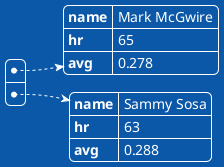 {
  "sha1": "21nsn8rfg4p4k3k1gsmz3h5uscn8hft",
  "insertion": {
    "when": "2024-05-30T20:48:19.874Z",
    "url": "https://github.com/plantuml/plantuml/issues/1250",
    "user": "plantuml@gmail.com"
  }
}
@startyaml
!theme amiga
<style>
</style>
  -
    name: Mark McGwire
    hr:   65
    avg:  0.278
  -
    name: Sammy Sosa
    hr:   63
    avg:  0.288

@endyaml
